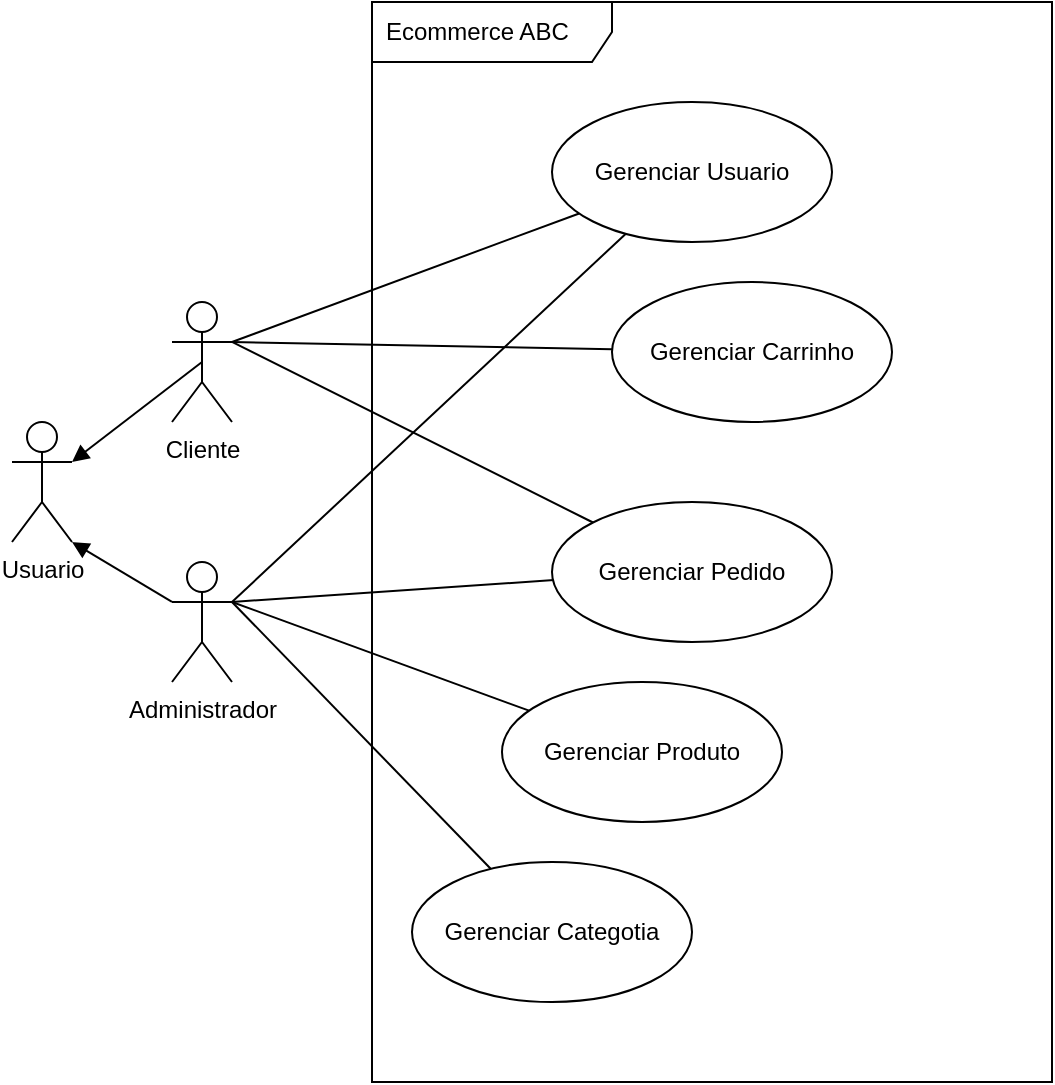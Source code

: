 <mxfile>
    <diagram id="hXa-8S2XzWI_piD0tFBu" name="Visão Geral - Dominio">
        <mxGraphModel dx="826" dy="619" grid="1" gridSize="10" guides="1" tooltips="1" connect="1" arrows="1" fold="1" page="1" pageScale="1" pageWidth="850" pageHeight="1100" math="0" shadow="0">
            <root>
                <mxCell id="0"/>
                <mxCell id="1" parent="0"/>
                <mxCell id="3" value="Ecommerce ABC" style="shape=umlFrame;whiteSpace=wrap;html=1;width=120;height=30;boundedLbl=1;verticalAlign=middle;align=left;spacingLeft=5;" parent="1" vertex="1">
                    <mxGeometry x="220" y="50" width="340" height="540" as="geometry"/>
                </mxCell>
                <mxCell id="9" style="edgeStyle=none;html=1;exitX=0.5;exitY=0.5;exitDx=0;exitDy=0;exitPerimeter=0;entryX=1;entryY=0.333;entryDx=0;entryDy=0;entryPerimeter=0;endArrow=block;endFill=1;" parent="1" source="4" target="6" edge="1">
                    <mxGeometry relative="1" as="geometry"/>
                </mxCell>
                <mxCell id="21" style="edgeStyle=none;html=1;exitX=1;exitY=0.333;exitDx=0;exitDy=0;exitPerimeter=0;endArrow=none;endFill=0;" parent="1" source="4" target="17" edge="1">
                    <mxGeometry relative="1" as="geometry"/>
                </mxCell>
                <mxCell id="22" style="edgeStyle=none;html=1;exitX=1;exitY=0.333;exitDx=0;exitDy=0;exitPerimeter=0;endArrow=none;endFill=0;" parent="1" source="4" target="16" edge="1">
                    <mxGeometry relative="1" as="geometry"/>
                </mxCell>
                <mxCell id="23" style="edgeStyle=none;html=1;exitX=1;exitY=0.333;exitDx=0;exitDy=0;exitPerimeter=0;endArrow=none;endFill=0;" parent="1" source="4" target="18" edge="1">
                    <mxGeometry relative="1" as="geometry"/>
                </mxCell>
                <mxCell id="4" value="Cliente" style="shape=umlActor;verticalLabelPosition=bottom;verticalAlign=top;html=1;" parent="1" vertex="1">
                    <mxGeometry x="120" y="200" width="30" height="60" as="geometry"/>
                </mxCell>
                <mxCell id="8" style="edgeStyle=none;html=1;exitX=0;exitY=0.333;exitDx=0;exitDy=0;exitPerimeter=0;entryX=1;entryY=1;entryDx=0;entryDy=0;entryPerimeter=0;endArrow=block;endFill=1;" parent="1" source="5" target="6" edge="1">
                    <mxGeometry relative="1" as="geometry"/>
                </mxCell>
                <mxCell id="14" style="edgeStyle=none;html=1;exitX=1;exitY=0.333;exitDx=0;exitDy=0;exitPerimeter=0;endArrow=none;endFill=0;" parent="1" source="5" target="12" edge="1">
                    <mxGeometry relative="1" as="geometry"/>
                </mxCell>
                <mxCell id="15" style="edgeStyle=none;html=1;exitX=1;exitY=0.333;exitDx=0;exitDy=0;exitPerimeter=0;endArrow=none;endFill=0;" parent="1" source="5" target="13" edge="1">
                    <mxGeometry relative="1" as="geometry"/>
                </mxCell>
                <mxCell id="19" style="edgeStyle=none;html=1;endArrow=none;endFill=0;" parent="1" edge="1">
                    <mxGeometry relative="1" as="geometry">
                        <mxPoint x="150" y="350" as="sourcePoint"/>
                        <mxPoint x="311" y="339" as="targetPoint"/>
                    </mxGeometry>
                </mxCell>
                <mxCell id="20" style="edgeStyle=none;html=1;exitX=1;exitY=0.333;exitDx=0;exitDy=0;exitPerimeter=0;endArrow=none;endFill=0;" parent="1" source="5" target="18" edge="1">
                    <mxGeometry relative="1" as="geometry"/>
                </mxCell>
                <mxCell id="5" value="Administrador" style="shape=umlActor;verticalLabelPosition=bottom;verticalAlign=top;html=1;" parent="1" vertex="1">
                    <mxGeometry x="120" y="330" width="30" height="60" as="geometry"/>
                </mxCell>
                <mxCell id="6" value="Usuario" style="shape=umlActor;verticalLabelPosition=bottom;verticalAlign=top;html=1;" parent="1" vertex="1">
                    <mxGeometry x="40" y="260" width="30" height="60" as="geometry"/>
                </mxCell>
                <mxCell id="12" value="Gerenciar Produto" style="ellipse;whiteSpace=wrap;html=1;" parent="1" vertex="1">
                    <mxGeometry x="285" y="390" width="140" height="70" as="geometry"/>
                </mxCell>
                <mxCell id="13" value="Gerenciar Categotia" style="ellipse;whiteSpace=wrap;html=1;" parent="1" vertex="1">
                    <mxGeometry x="240" y="480" width="140" height="70" as="geometry"/>
                </mxCell>
                <mxCell id="16" value="Gerenciar Pedido" style="ellipse;whiteSpace=wrap;html=1;" parent="1" vertex="1">
                    <mxGeometry x="310" y="300" width="140" height="70" as="geometry"/>
                </mxCell>
                <mxCell id="17" value="Gerenciar Carrinho" style="ellipse;whiteSpace=wrap;html=1;" parent="1" vertex="1">
                    <mxGeometry x="340" y="190" width="140" height="70" as="geometry"/>
                </mxCell>
                <mxCell id="18" value="Gerenciar Usuario" style="ellipse;whiteSpace=wrap;html=1;" parent="1" vertex="1">
                    <mxGeometry x="310" y="100" width="140" height="70" as="geometry"/>
                </mxCell>
            </root>
        </mxGraphModel>
    </diagram>
    <diagram id="UX1wETH_r1AoGowfUC1b" name="Subdominio - Catalogo">
        <mxGraphModel dx="959" dy="899" grid="1" gridSize="10" guides="1" tooltips="1" connect="1" arrows="1" fold="1" page="1" pageScale="1" pageWidth="850" pageHeight="1100" math="0" shadow="0">
            <root>
                <mxCell id="0"/>
                <mxCell id="1" parent="0"/>
                <mxCell id="QvfsDt-sqGpOydoDML_0-2" style="edgeStyle=none;html=1;exitX=1;exitY=0.333;exitDx=0;exitDy=0;exitPerimeter=0;endArrow=none;endFill=0;" parent="1" source="nCvCrU0ZwoFaFAqvZzkf-1" target="QvfsDt-sqGpOydoDML_0-1" edge="1">
                    <mxGeometry relative="1" as="geometry"/>
                </mxCell>
                <mxCell id="nCvCrU0ZwoFaFAqvZzkf-1" value="Administrador" style="shape=umlActor;verticalLabelPosition=bottom;verticalAlign=top;html=1;" parent="1" vertex="1">
                    <mxGeometry x="60" y="255" width="50" height="60" as="geometry"/>
                </mxCell>
                <mxCell id="mfY3Q-NAssQAnDx4RP52-1" value="&lt;span style=&quot;color: rgba(0, 0, 0, 0); font-family: monospace; font-size: 0px;&quot;&gt;%3CmxGraphModel%3E%3Croot%3E%3CmxCell%20id%3D%220%22%2F%3E%3CmxCell%20id%3D%221%22%20parent%3D%220%22%2F%3E%3CmxCell%20id%3D%222%22%20style%3D%22edgeStyle%3Dnone%3Bhtml%3D1%3BexitX%3D1%3BexitY%3D0.333%3BexitDx%3D0%3BexitDy%3D0%3BexitPerimeter%3D0%3BendArrow%3Dnone%3BendFill%3D0%3B%22%20edge%3D%221%22%20source%3D%223%22%20target%3D%224%22%20parent%3D%221%22%3E%3CmxGeometry%20relative%3D%221%22%20as%3D%22geometry%22%2F%3E%3C%2FmxCell%3E%3CmxCell%20id%3D%223%22%20value%3D%22Administrador%22%20style%3D%22shape%3DumlActor%3BverticalLabelPosition%3Dbottom%3BverticalAlign%3Dtop%3Bhtml%3D1%3B%22%20vertex%3D%221%22%20parent%3D%221%22%3E%3CmxGeometry%20x%3D%2280%22%20y%3D%22360%22%20width%3D%2250%22%20height%3D%2260%22%20as%3D%22geometry%22%2F%3E%3C%2FmxCell%3E%3CmxCell%20id%3D%224%22%20value%3D%22Gerenciar%20Categoria%22%20style%3D%22ellipse%3BwhiteSpace%3Dwrap%3Bhtml%3D1%3B%22%20vertex%3D%221%22%20parent%3D%221%22%3E%3CmxGeometry%20x%3D%22210%22%20y%3D%22350%22%20width%3D%22140%22%20height%3D%2270%22%20as%3D%22geometry%22%2F%3E%3C%2FmxCell%3E%3CmxCell%20id%3D%225%22%20value%3D%22Criar%20Categoria%22%20style%3D%22ellipse%3BwhiteSpace%3Dwrap%3Bhtml%3D1%3B%22%20vertex%3D%221%22%20parent%3D%221%22%3E%3CmxGeometry%20x%3D%22420%22%20y%3D%22190%22%20width%3D%22140%22%20height%3D%2270%22%20as%3D%22geometry%22%2F%3E%3C%2FmxCell%3E%3CmxCell%20id%3D%226%22%20value%3D%22Atualizar%20Categoria%22%20style%3D%22ellipse%3BwhiteSpace%3Dwrap%3Bhtml%3D1%3B%22%20vertex%3D%221%22%20parent%3D%221%22%3E%3CmxGeometry%20x%3D%22460%22%20y%3D%22410%22%20width%3D%22140%22%20height%3D%2270%22%20as%3D%22geometry%22%2F%3E%3C%2FmxCell%3E%3CmxCell%20id%3D%227%22%20value%3D%22Deletar%20Categoria%22%20style%3D%22ellipse%3BwhiteSpace%3Dwrap%3Bhtml%3D1%3B%22%20vertex%3D%221%22%20parent%3D%221%22%3E%3CmxGeometry%20x%3D%22420%22%20y%3D%22500%22%20width%3D%22140%22%20height%3D%2270%22%20as%3D%22geometry%22%2F%3E%3C%2FmxCell%3E%3CmxCell%20id%3D%228%22%20value%3D%22Recuperar%20Categoria%22%20style%3D%22ellipse%3BwhiteSpace%3Dwrap%3Bhtml%3D1%3B%22%20vertex%3D%221%22%20parent%3D%221%22%3E%3CmxGeometry%20x%3D%22460%22%20y%3D%22300%22%20width%3D%22140%22%20height%3D%2270%22%20as%3D%22geometry%22%2F%3E%3C%2FmxCell%3E%3CmxCell%20id%3D%229%22%20value%3D%22%26amp%3Blt%3B%26amp%3Blt%3Bextend%26amp%3Bgt%3B%26amp%3Bgt%3B%22%20style%3D%22html%3D1%3BverticalAlign%3Dbottom%3BlabelBackgroundColor%3Dnone%3BendArrow%3Dopen%3BendFill%3D0%3Bdashed%3D1%3BexitX%3D0.058%3BexitY%3D0.778%3BexitDx%3D0%3BexitDy%3D0%3BexitPerimeter%3D0%3B%22%20edge%3D%221%22%20source%3D%225%22%20target%3D%224%22%20parent%3D%221%22%3E%3CmxGeometry%20width%3D%22160%22%20relative%3D%221%22%20as%3D%22geometry%22%3E%3CmxPoint%20x%3D%22421%22%20y%3D%22300%22%20as%3D%22sourcePoint%22%2F%3E%3CmxPoint%20x%3D%22390%22%20y%3D%22328.75%22%20as%3D%22targetPoint%22%2F%3E%3CArray%20as%3D%22points%22%2F%3E%3C%2FmxGeometry%3E%3C%2FmxCell%3E%3CmxCell%20id%3D%2210%22%20value%3D%22%26amp%3Blt%3B%26amp%3Blt%3Bextend%26amp%3Bgt%3B%26amp%3Bgt%3B%22%20style%3D%22html%3D1%3BverticalAlign%3Dbottom%3BlabelBackgroundColor%3Dnone%3BendArrow%3Dopen%3BendFill%3D0%3Bdashed%3D1%3B%22%20edge%3D%221%22%20source%3D%228%22%20target%3D%224%22%20parent%3D%221%22%3E%3CmxGeometry%20width%3D%22160%22%20relative%3D%221%22%20as%3D%22geometry%22%3E%3CmxPoint%20x%3D%22230%22%20y%3D%22310%22%20as%3D%22sourcePoint%22%2F%3E%3CmxPoint%20x%3D%22390%22%20y%3D%22310%22%20as%3D%22targetPoint%22%2F%3E%3CArray%20as%3D%22points%22%2F%3E%3C%2FmxGeometry%3E%3C%2FmxCell%3E%3CmxCell%20id%3D%2211%22%20value%3D%22%26amp%3Blt%3B%26amp%3Blt%3Bextend%26amp%3Bgt%3B%26amp%3Bgt%3B%22%20style%3D%22html%3D1%3BverticalAlign%3Dbottom%3BlabelBackgroundColor%3Dnone%3BendArrow%3Dopen%3BendFill%3D0%3Bdashed%3D1%3B%22%20edge%3D%221%22%20source%3D%226%22%20target%3D%224%22%20parent%3D%221%22%3E%3CmxGeometry%20width%3D%22160%22%20relative%3D%221%22%20as%3D%22geometry%22%3E%3CmxPoint%20x%3D%22390%22%20y%3D%22470%22%20as%3D%22sourcePoint%22%2F%3E%3CmxPoint%20x%3D%22550%22%20y%3D%22470%22%20as%3D%22targetPoint%22%2F%3E%3C%2FmxGeometry%3E%3C%2FmxCell%3E%3CmxCell%20id%3D%2212%22%20value%3D%22%26amp%3Blt%3B%26amp%3Blt%3Bextend%26amp%3Bgt%3B%26amp%3Bgt%3B%22%20style%3D%22html%3D1%3BverticalAlign%3Dbottom%3BlabelBackgroundColor%3Dnone%3BendArrow%3Dopen%3BendFill%3D0%3Bdashed%3D1%3BentryX%3D1%3BentryY%3D1%3BentryDx%3D0%3BentryDy%3D0%3B%22%20edge%3D%221%22%20source%3D%227%22%20target%3D%224%22%20parent%3D%221%22%3E%3CmxGeometry%20width%3D%22160%22%20relative%3D%221%22%20as%3D%22geometry%22%3E%3CmxPoint%20x%3D%22400%22%20y%3D%22560%22%20as%3D%22sourcePoint%22%2F%3E%3CmxPoint%20x%3D%22560%22%20y%3D%22560%22%20as%3D%22targetPoint%22%2F%3E%3CArray%20as%3D%22points%22%2F%3E%3C%2FmxGeometry%3E%3C%2FmxCell%3E%3CmxCell%20id%3D%2213%22%20style%3D%22edgeStyle%3Dnone%3Bhtml%3D1%3BexitX%3D0%3BexitY%3D0.5%3BexitDx%3D0%3BexitDy%3D0%3BentryX%3D0.981%3BentryY%3D0.38%3BentryDx%3D0%3BentryDy%3D0%3BentryPerimeter%3D0%3BendArrow%3Dblock%3BendFill%3D1%3B%22%20edge%3D%221%22%20source%3D%2215%22%20target%3D%228%22%20parent%3D%221%22%3E%3CmxGeometry%20relative%3D%221%22%20as%3D%22geometry%22%2F%3E%3C%2FmxCell%3E%3CmxCell%20id%3D%2214%22%20style%3D%22edgeStyle%3Dnone%3Bhtml%3D1%3BendArrow%3Dblock%3BendFill%3D1%3B%22%20edge%3D%221%22%20source%3D%2216%22%20target%3D%228%22%20parent%3D%221%22%3E%3CmxGeometry%20relative%3D%221%22%20as%3D%22geometry%22%2F%3E%3C%2FmxCell%3E%3CmxCell%20id%3D%2215%22%20value%3D%22Recuperar%20Categoria%20por%20ID%22%20style%3D%22ellipse%3BwhiteSpace%3Dwrap%3Bhtml%3D1%3B%22%20vertex%3D%221%22%20parent%3D%221%22%3E%3CmxGeometry%20x%3D%22650%22%20y%3D%22295%22%20width%3D%22140%22%20height%3D%2270%22%20as%3D%22geometry%22%2F%3E%3C%2FmxCell%3E%3CmxCell%20id%3D%2216%22%20value%3D%22Recuperar%20por%20Filtro%22%20style%3D%22ellipse%3BwhiteSpace%3Dwrap%3Bhtml%3D1%3B%22%20vertex%3D%221%22%20parent%3D%221%22%3E%3CmxGeometry%20x%3D%22650%22%20y%3D%22410%22%20width%3D%22140%22%20height%3D%2270%22%20as%3D%22geometry%22%2F%3E%3C%2FmxCell%3E%3C%2Froot%3E%3C%2FmxGraphModel%3E&lt;/span&gt;" style="shape=umlFrame;whiteSpace=wrap;html=1;width=130;height=20;boundedLbl=1;verticalAlign=middle;align=left;spacingLeft=5;" parent="1" vertex="1">
                    <mxGeometry x="180" y="60" width="880" height="1010" as="geometry"/>
                </mxCell>
                <mxCell id="QvfsDt-sqGpOydoDML_0-1" value="Gerenciar Produto" style="ellipse;whiteSpace=wrap;html=1;" parent="1" vertex="1">
                    <mxGeometry x="200" y="240" width="140" height="70" as="geometry"/>
                </mxCell>
                <mxCell id="QvfsDt-sqGpOydoDML_0-3" value="Criar Produto" style="ellipse;whiteSpace=wrap;html=1;" parent="1" vertex="1">
                    <mxGeometry x="410" y="80" width="140" height="70" as="geometry"/>
                </mxCell>
                <mxCell id="QvfsDt-sqGpOydoDML_0-4" value="Atualizar Produto" style="ellipse;whiteSpace=wrap;html=1;" parent="1" vertex="1">
                    <mxGeometry x="450" y="300" width="140" height="70" as="geometry"/>
                </mxCell>
                <mxCell id="QvfsDt-sqGpOydoDML_0-5" value="Deletar Produto" style="ellipse;whiteSpace=wrap;html=1;" parent="1" vertex="1">
                    <mxGeometry x="410" y="390" width="140" height="70" as="geometry"/>
                </mxCell>
                <mxCell id="QvfsDt-sqGpOydoDML_0-6" value="Recuperar Produto" style="ellipse;whiteSpace=wrap;html=1;" parent="1" vertex="1">
                    <mxGeometry x="450" y="190" width="140" height="70" as="geometry"/>
                </mxCell>
                <mxCell id="QvfsDt-sqGpOydoDML_0-7" value="&amp;lt;&amp;lt;extend&amp;gt;&amp;gt;" style="html=1;verticalAlign=bottom;labelBackgroundColor=none;endArrow=open;endFill=0;dashed=1;exitX=0.058;exitY=0.778;exitDx=0;exitDy=0;exitPerimeter=0;" parent="1" source="QvfsDt-sqGpOydoDML_0-3" target="QvfsDt-sqGpOydoDML_0-1" edge="1">
                    <mxGeometry width="160" relative="1" as="geometry">
                        <mxPoint x="411" y="190" as="sourcePoint"/>
                        <mxPoint x="380" y="218.75" as="targetPoint"/>
                        <Array as="points"/>
                    </mxGeometry>
                </mxCell>
                <mxCell id="QvfsDt-sqGpOydoDML_0-8" value="&amp;lt;&amp;lt;extend&amp;gt;&amp;gt;" style="html=1;verticalAlign=bottom;labelBackgroundColor=none;endArrow=open;endFill=0;dashed=1;" parent="1" source="QvfsDt-sqGpOydoDML_0-6" target="QvfsDt-sqGpOydoDML_0-1" edge="1">
                    <mxGeometry width="160" relative="1" as="geometry">
                        <mxPoint x="220" y="200" as="sourcePoint"/>
                        <mxPoint x="380" y="200" as="targetPoint"/>
                        <Array as="points"/>
                    </mxGeometry>
                </mxCell>
                <mxCell id="QvfsDt-sqGpOydoDML_0-9" value="&amp;lt;&amp;lt;extend&amp;gt;&amp;gt;" style="html=1;verticalAlign=bottom;labelBackgroundColor=none;endArrow=open;endFill=0;dashed=1;" parent="1" source="QvfsDt-sqGpOydoDML_0-4" target="QvfsDt-sqGpOydoDML_0-1" edge="1">
                    <mxGeometry width="160" relative="1" as="geometry">
                        <mxPoint x="380" y="360" as="sourcePoint"/>
                        <mxPoint x="540" y="360" as="targetPoint"/>
                    </mxGeometry>
                </mxCell>
                <mxCell id="QvfsDt-sqGpOydoDML_0-11" value="&amp;lt;&amp;lt;extend&amp;gt;&amp;gt;" style="html=1;verticalAlign=bottom;labelBackgroundColor=none;endArrow=open;endFill=0;dashed=1;entryX=1;entryY=1;entryDx=0;entryDy=0;" parent="1" source="QvfsDt-sqGpOydoDML_0-5" target="QvfsDt-sqGpOydoDML_0-1" edge="1">
                    <mxGeometry width="160" relative="1" as="geometry">
                        <mxPoint x="390" y="450" as="sourcePoint"/>
                        <mxPoint x="550" y="450" as="targetPoint"/>
                        <Array as="points"/>
                    </mxGeometry>
                </mxCell>
                <mxCell id="QvfsDt-sqGpOydoDML_0-14" style="edgeStyle=none;html=1;exitX=0;exitY=0.5;exitDx=0;exitDy=0;entryX=0.981;entryY=0.38;entryDx=0;entryDy=0;entryPerimeter=0;endArrow=block;endFill=1;" parent="1" target="QvfsDt-sqGpOydoDML_0-6" edge="1">
                    <mxGeometry relative="1" as="geometry">
                        <mxPoint x="640" y="220" as="sourcePoint"/>
                    </mxGeometry>
                </mxCell>
                <mxCell id="QvfsDt-sqGpOydoDML_0-15" style="edgeStyle=none;html=1;endArrow=block;endFill=1;" parent="1" target="QvfsDt-sqGpOydoDML_0-6" edge="1">
                    <mxGeometry relative="1" as="geometry">
                        <mxPoint x="664.323" y="308.478" as="sourcePoint"/>
                    </mxGeometry>
                </mxCell>
                <mxCell id="QvfsDt-sqGpOydoDML_0-12" value="Recuperar Produto por ID" style="ellipse;whiteSpace=wrap;html=1;" parent="1" vertex="1">
                    <mxGeometry x="630" y="180" width="140" height="70" as="geometry"/>
                </mxCell>
                <mxCell id="QvfsDt-sqGpOydoDML_0-13" value="Recuperar&amp;nbsp; Produto por Filtro&amp;nbsp;" style="ellipse;whiteSpace=wrap;html=1;" parent="1" vertex="1">
                    <mxGeometry x="640" y="280" width="140" height="70" as="geometry"/>
                </mxCell>
                <mxCell id="QvfsDt-sqGpOydoDML_0-51" style="edgeStyle=none;html=1;exitX=1;exitY=0.333;exitDx=0;exitDy=0;exitPerimeter=0;endArrow=none;endFill=0;" parent="1" source="QvfsDt-sqGpOydoDML_0-52" target="QvfsDt-sqGpOydoDML_0-53" edge="1">
                    <mxGeometry relative="1" as="geometry"/>
                </mxCell>
                <mxCell id="QvfsDt-sqGpOydoDML_0-52" value="Administrador" style="shape=umlActor;verticalLabelPosition=bottom;verticalAlign=top;html=1;" parent="1" vertex="1">
                    <mxGeometry x="50" y="890" width="50" height="60" as="geometry"/>
                </mxCell>
                <mxCell id="QvfsDt-sqGpOydoDML_0-53" value="Gerenciar Categoria" style="ellipse;whiteSpace=wrap;html=1;" parent="1" vertex="1">
                    <mxGeometry x="210" y="855.54" width="140" height="70" as="geometry"/>
                </mxCell>
                <mxCell id="QvfsDt-sqGpOydoDML_0-54" value="Criar Categoria" style="ellipse;whiteSpace=wrap;html=1;" parent="1" vertex="1">
                    <mxGeometry x="425" y="700" width="140" height="70" as="geometry"/>
                </mxCell>
                <mxCell id="QvfsDt-sqGpOydoDML_0-55" value="Atualizar Categoria" style="ellipse;whiteSpace=wrap;html=1;" parent="1" vertex="1">
                    <mxGeometry x="460" y="915.54" width="140" height="70" as="geometry"/>
                </mxCell>
                <mxCell id="QvfsDt-sqGpOydoDML_0-56" value="Deletar Categoria" style="ellipse;whiteSpace=wrap;html=1;" parent="1" vertex="1">
                    <mxGeometry x="440" y="1000" width="140" height="70" as="geometry"/>
                </mxCell>
                <mxCell id="QvfsDt-sqGpOydoDML_0-57" value="Recuperar Categoria" style="ellipse;whiteSpace=wrap;html=1;" parent="1" vertex="1">
                    <mxGeometry x="460" y="805.54" width="140" height="70" as="geometry"/>
                </mxCell>
                <mxCell id="QvfsDt-sqGpOydoDML_0-58" value="&amp;lt;&amp;lt;extend&amp;gt;&amp;gt;" style="html=1;verticalAlign=bottom;labelBackgroundColor=none;endArrow=open;endFill=0;dashed=1;" parent="1" target="QvfsDt-sqGpOydoDML_0-53" edge="1">
                    <mxGeometry width="160" relative="1" as="geometry">
                        <mxPoint x="430" y="750" as="sourcePoint"/>
                        <mxPoint x="390" y="834.29" as="targetPoint"/>
                        <Array as="points"/>
                    </mxGeometry>
                </mxCell>
                <mxCell id="QvfsDt-sqGpOydoDML_0-59" value="&amp;lt;&amp;lt;extend&amp;gt;&amp;gt;" style="html=1;verticalAlign=bottom;labelBackgroundColor=none;endArrow=open;endFill=0;dashed=1;" parent="1" source="QvfsDt-sqGpOydoDML_0-57" target="QvfsDt-sqGpOydoDML_0-53" edge="1">
                    <mxGeometry width="160" relative="1" as="geometry">
                        <mxPoint x="230" y="815.54" as="sourcePoint"/>
                        <mxPoint x="390" y="815.54" as="targetPoint"/>
                        <Array as="points"/>
                    </mxGeometry>
                </mxCell>
                <mxCell id="QvfsDt-sqGpOydoDML_0-60" value="&amp;lt;&amp;lt;extend&amp;gt;&amp;gt;" style="html=1;verticalAlign=bottom;labelBackgroundColor=none;endArrow=open;endFill=0;dashed=1;" parent="1" source="QvfsDt-sqGpOydoDML_0-55" target="QvfsDt-sqGpOydoDML_0-53" edge="1">
                    <mxGeometry width="160" relative="1" as="geometry">
                        <mxPoint x="390" y="975.54" as="sourcePoint"/>
                        <mxPoint x="550" y="975.54" as="targetPoint"/>
                    </mxGeometry>
                </mxCell>
                <mxCell id="QvfsDt-sqGpOydoDML_0-61" value="&amp;lt;&amp;lt;extend&amp;gt;&amp;gt;" style="html=1;verticalAlign=bottom;labelBackgroundColor=none;endArrow=open;endFill=0;dashed=1;entryX=1;entryY=1;entryDx=0;entryDy=0;" parent="1" target="QvfsDt-sqGpOydoDML_0-53" edge="1">
                    <mxGeometry width="160" relative="1" as="geometry">
                        <mxPoint x="452.442" y="1011.004" as="sourcePoint"/>
                        <mxPoint x="560" y="1065.54" as="targetPoint"/>
                        <Array as="points"/>
                    </mxGeometry>
                </mxCell>
                <mxCell id="QvfsDt-sqGpOydoDML_0-62" style="edgeStyle=none;html=1;entryX=0.981;entryY=0.38;entryDx=0;entryDy=0;entryPerimeter=0;endArrow=block;endFill=1;exitX=0;exitY=0.5;exitDx=0;exitDy=0;" parent="1" target="QvfsDt-sqGpOydoDML_0-57" edge="1">
                    <mxGeometry relative="1" as="geometry">
                        <mxPoint x="660" y="800" as="sourcePoint"/>
                    </mxGeometry>
                </mxCell>
                <mxCell id="QvfsDt-sqGpOydoDML_0-63" style="edgeStyle=none;html=1;endArrow=block;endFill=1;" parent="1" target="QvfsDt-sqGpOydoDML_0-57" edge="1">
                    <mxGeometry relative="1" as="geometry">
                        <mxPoint x="674.323" y="924.018" as="sourcePoint"/>
                    </mxGeometry>
                </mxCell>
                <mxCell id="QvfsDt-sqGpOydoDML_0-64" value="Recuperar Categoria por ID" style="ellipse;whiteSpace=wrap;html=1;" parent="1" vertex="1">
                    <mxGeometry x="650" y="760" width="140" height="70" as="geometry"/>
                </mxCell>
                <mxCell id="QvfsDt-sqGpOydoDML_0-65" value="RecuperarCategoria&amp;nbsp;&lt;br&gt;por Filtro" style="ellipse;whiteSpace=wrap;html=1;" parent="1" vertex="1">
                    <mxGeometry x="670" y="890" width="140" height="70" as="geometry"/>
                </mxCell>
                <mxCell id="QvfsDt-sqGpOydoDML_0-72" value="Adicionar Categoria" style="ellipse;whiteSpace=wrap;html=1;" parent="1" vertex="1">
                    <mxGeometry x="400" y="480" width="140" height="70" as="geometry"/>
                </mxCell>
                <mxCell id="QvfsDt-sqGpOydoDML_0-73" value="&amp;lt;&amp;lt;extend&amp;gt;&amp;gt;" style="html=1;verticalAlign=bottom;labelBackgroundColor=none;endArrow=open;endFill=0;dashed=1;" parent="1" source="QvfsDt-sqGpOydoDML_0-72" target="QvfsDt-sqGpOydoDML_0-1" edge="1">
                    <mxGeometry width="160" relative="1" as="geometry">
                        <mxPoint x="210" y="450" as="sourcePoint"/>
                        <mxPoint x="370" y="450" as="targetPoint"/>
                    </mxGeometry>
                </mxCell>
                <mxCell id="QvfsDt-sqGpOydoDML_0-78" style="edgeStyle=none;html=1;exitX=0;exitY=0.5;exitDx=0;exitDy=0;entryX=1;entryY=0.5;entryDx=0;entryDy=0;endArrow=block;endFill=1;" parent="1" source="QvfsDt-sqGpOydoDML_0-74" target="QvfsDt-sqGpOydoDML_0-13" edge="1">
                    <mxGeometry relative="1" as="geometry"/>
                </mxCell>
                <mxCell id="QvfsDt-sqGpOydoDML_0-74" value="Recuperar por Categoria" style="ellipse;whiteSpace=wrap;html=1;" parent="1" vertex="1">
                    <mxGeometry x="850" y="231" width="140" height="70" as="geometry"/>
                </mxCell>
            </root>
        </mxGraphModel>
    </diagram>
</mxfile>